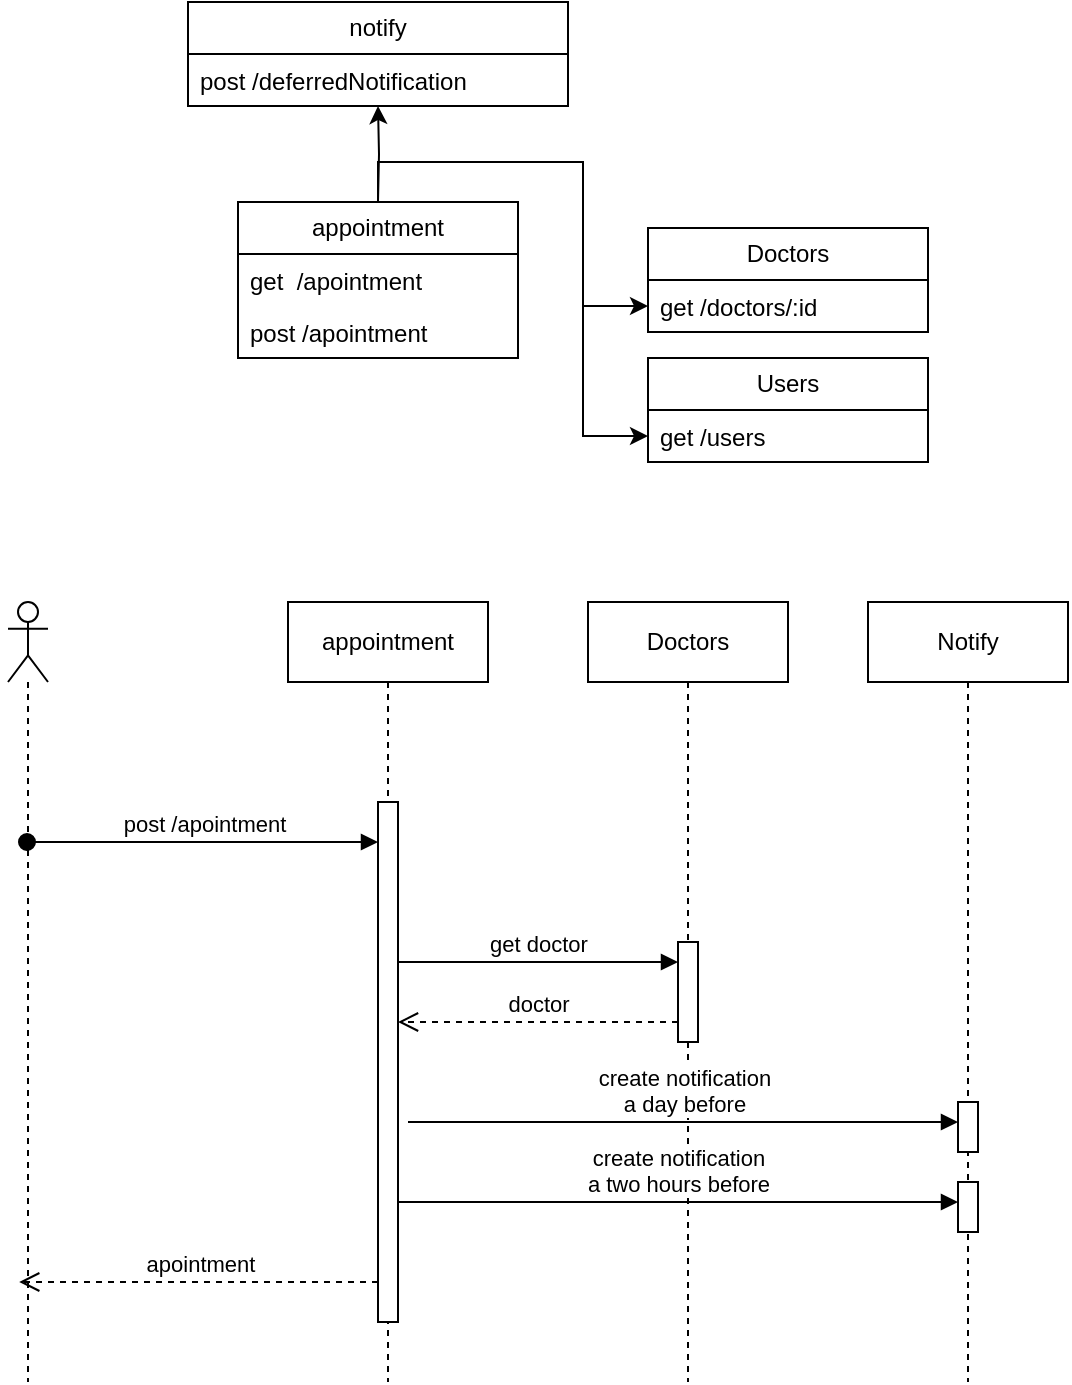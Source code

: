 <mxfile version="21.6.1" type="device">
  <diagram name="Page-1" id="6fYVoDXcOzzUegBSnwxq">
    <mxGraphModel dx="819" dy="482" grid="1" gridSize="10" guides="1" tooltips="1" connect="1" arrows="1" fold="1" page="1" pageScale="1" pageWidth="850" pageHeight="1100" math="0" shadow="0">
      <root>
        <mxCell id="0" />
        <mxCell id="1" parent="0" />
        <mxCell id="NtnkKfjpCND8VINaP71_-1" value="appointment" style="swimlane;fontStyle=0;childLayout=stackLayout;horizontal=1;startSize=26;fillColor=none;horizontalStack=0;resizeParent=1;resizeParentMax=0;resizeLast=0;collapsible=1;marginBottom=0;whiteSpace=wrap;html=1;" parent="1" vertex="1">
          <mxGeometry x="175" y="170" width="140" height="78" as="geometry" />
        </mxCell>
        <mxCell id="NtnkKfjpCND8VINaP71_-2" value="get&amp;nbsp; /apointment" style="text;strokeColor=none;fillColor=none;align=left;verticalAlign=top;spacingLeft=4;spacingRight=4;overflow=hidden;rotatable=0;points=[[0,0.5],[1,0.5]];portConstraint=eastwest;whiteSpace=wrap;html=1;" parent="NtnkKfjpCND8VINaP71_-1" vertex="1">
          <mxGeometry y="26" width="140" height="26" as="geometry" />
        </mxCell>
        <mxCell id="NtnkKfjpCND8VINaP71_-3" value="post /apointment" style="text;strokeColor=none;fillColor=none;align=left;verticalAlign=top;spacingLeft=4;spacingRight=4;overflow=hidden;rotatable=0;points=[[0,0.5],[1,0.5]];portConstraint=eastwest;whiteSpace=wrap;html=1;" parent="NtnkKfjpCND8VINaP71_-1" vertex="1">
          <mxGeometry y="52" width="140" height="26" as="geometry" />
        </mxCell>
        <mxCell id="NtnkKfjpCND8VINaP71_-5" value="notify" style="swimlane;fontStyle=0;childLayout=stackLayout;horizontal=1;startSize=26;horizontalStack=0;resizeParent=1;resizeParentMax=0;resizeLast=0;collapsible=1;marginBottom=0;whiteSpace=wrap;html=1;fillColor=none;" parent="1" vertex="1">
          <mxGeometry x="150" y="70" width="190" height="52" as="geometry" />
        </mxCell>
        <mxCell id="NtnkKfjpCND8VINaP71_-6" value="post /deferredNotification" style="text;strokeColor=none;fillColor=none;align=left;verticalAlign=top;spacingLeft=4;spacingRight=4;overflow=hidden;rotatable=0;points=[[0,0.5],[1,0.5]];portConstraint=eastwest;whiteSpace=wrap;html=1;" parent="NtnkKfjpCND8VINaP71_-5" vertex="1">
          <mxGeometry y="26" width="190" height="26" as="geometry" />
        </mxCell>
        <mxCell id="NtnkKfjpCND8VINaP71_-19" style="rounded=0;orthogonalLoop=1;jettySize=auto;html=1;edgeStyle=orthogonalEdgeStyle;exitX=0.5;exitY=0;exitDx=0;exitDy=0;" parent="1" source="NtnkKfjpCND8VINaP71_-1" target="NtnkKfjpCND8VINaP71_-16" edge="1">
          <mxGeometry relative="1" as="geometry">
            <mxPoint x="220" y="252.0" as="sourcePoint" />
          </mxGeometry>
        </mxCell>
        <mxCell id="NtnkKfjpCND8VINaP71_-15" value="Doctors" style="swimlane;fontStyle=0;childLayout=stackLayout;horizontal=1;startSize=26;fillColor=none;horizontalStack=0;resizeParent=1;resizeParentMax=0;resizeLast=0;collapsible=1;marginBottom=0;whiteSpace=wrap;html=1;" parent="1" vertex="1">
          <mxGeometry x="380" y="183" width="140" height="52" as="geometry" />
        </mxCell>
        <mxCell id="NtnkKfjpCND8VINaP71_-16" value="get /doctors/:id" style="text;strokeColor=none;fillColor=none;align=left;verticalAlign=top;spacingLeft=4;spacingRight=4;overflow=hidden;rotatable=0;points=[[0,0.5],[1,0.5]];portConstraint=eastwest;whiteSpace=wrap;html=1;" parent="NtnkKfjpCND8VINaP71_-15" vertex="1">
          <mxGeometry y="26" width="140" height="26" as="geometry" />
        </mxCell>
        <mxCell id="NtnkKfjpCND8VINaP71_-29" value="Users" style="swimlane;fontStyle=0;childLayout=stackLayout;horizontal=1;startSize=26;fillColor=none;horizontalStack=0;resizeParent=1;resizeParentMax=0;resizeLast=0;collapsible=1;marginBottom=0;whiteSpace=wrap;html=1;" parent="1" vertex="1">
          <mxGeometry x="380" y="248" width="140" height="52" as="geometry" />
        </mxCell>
        <mxCell id="NtnkKfjpCND8VINaP71_-30" value="get /users" style="text;strokeColor=none;fillColor=none;align=left;verticalAlign=top;spacingLeft=4;spacingRight=4;overflow=hidden;rotatable=0;points=[[0,0.5],[1,0.5]];portConstraint=eastwest;whiteSpace=wrap;html=1;" parent="NtnkKfjpCND8VINaP71_-29" vertex="1">
          <mxGeometry y="26" width="140" height="26" as="geometry" />
        </mxCell>
        <mxCell id="NtnkKfjpCND8VINaP71_-13" style="edgeStyle=orthogonalEdgeStyle;rounded=0;orthogonalLoop=1;jettySize=auto;html=1;" parent="1" target="NtnkKfjpCND8VINaP71_-5" edge="1">
          <mxGeometry relative="1" as="geometry">
            <mxPoint x="245" y="170" as="sourcePoint" />
            <mxPoint x="120" y="235" as="targetPoint" />
          </mxGeometry>
        </mxCell>
        <mxCell id="weQGU9FoBs4hJvrQAZIo-8" value="appointment" style="shape=umlLifeline;perimeter=lifelinePerimeter;whiteSpace=wrap;html=1;container=1;dropTarget=0;collapsible=0;recursiveResize=0;outlineConnect=0;portConstraint=eastwest;newEdgeStyle={&quot;edgeStyle&quot;:&quot;elbowEdgeStyle&quot;,&quot;elbow&quot;:&quot;vertical&quot;,&quot;curved&quot;:0,&quot;rounded&quot;:0};fillColor=none;" parent="1" vertex="1">
          <mxGeometry x="200" y="370" width="100" height="390" as="geometry" />
        </mxCell>
        <mxCell id="weQGU9FoBs4hJvrQAZIo-10" value="" style="html=1;points=[];perimeter=orthogonalPerimeter;outlineConnect=0;targetShapes=umlLifeline;portConstraint=eastwest;newEdgeStyle={&quot;edgeStyle&quot;:&quot;elbowEdgeStyle&quot;,&quot;elbow&quot;:&quot;vertical&quot;,&quot;curved&quot;:0,&quot;rounded&quot;:0};" parent="weQGU9FoBs4hJvrQAZIo-8" vertex="1">
          <mxGeometry x="45" y="100" width="10" height="260" as="geometry" />
        </mxCell>
        <mxCell id="weQGU9FoBs4hJvrQAZIo-9" value="" style="shape=umlLifeline;perimeter=lifelinePerimeter;whiteSpace=wrap;html=1;container=1;dropTarget=0;collapsible=0;recursiveResize=0;outlineConnect=0;portConstraint=eastwest;newEdgeStyle={&quot;edgeStyle&quot;:&quot;elbowEdgeStyle&quot;,&quot;elbow&quot;:&quot;vertical&quot;,&quot;curved&quot;:0,&quot;rounded&quot;:0};participant=umlActor;" parent="1" vertex="1">
          <mxGeometry x="60" y="370" width="20" height="390" as="geometry" />
        </mxCell>
        <mxCell id="weQGU9FoBs4hJvrQAZIo-11" value="post /apointment" style="html=1;verticalAlign=bottom;startArrow=oval;endArrow=block;startSize=8;edgeStyle=elbowEdgeStyle;elbow=vertical;curved=0;rounded=0;" parent="1" edge="1">
          <mxGeometry relative="1" as="geometry">
            <mxPoint x="69.5" y="490" as="sourcePoint" />
            <mxPoint x="245" y="490" as="targetPoint" />
          </mxGeometry>
        </mxCell>
        <mxCell id="weQGU9FoBs4hJvrQAZIo-12" value="Doctors" style="shape=umlLifeline;perimeter=lifelinePerimeter;whiteSpace=wrap;html=1;container=1;dropTarget=0;collapsible=0;recursiveResize=0;outlineConnect=0;portConstraint=eastwest;newEdgeStyle={&quot;edgeStyle&quot;:&quot;elbowEdgeStyle&quot;,&quot;elbow&quot;:&quot;vertical&quot;,&quot;curved&quot;:0,&quot;rounded&quot;:0};fillColor=none;" parent="1" vertex="1">
          <mxGeometry x="350" y="370" width="100" height="390" as="geometry" />
        </mxCell>
        <mxCell id="weQGU9FoBs4hJvrQAZIo-15" value="" style="html=1;points=[];perimeter=orthogonalPerimeter;outlineConnect=0;targetShapes=umlLifeline;portConstraint=eastwest;newEdgeStyle={&quot;edgeStyle&quot;:&quot;elbowEdgeStyle&quot;,&quot;elbow&quot;:&quot;vertical&quot;,&quot;curved&quot;:0,&quot;rounded&quot;:0};" parent="weQGU9FoBs4hJvrQAZIo-12" vertex="1">
          <mxGeometry x="45" y="170" width="10" height="50" as="geometry" />
        </mxCell>
        <mxCell id="weQGU9FoBs4hJvrQAZIo-16" value="get doctor" style="html=1;verticalAlign=bottom;endArrow=block;edgeStyle=elbowEdgeStyle;elbow=vertical;curved=0;rounded=0;" parent="1" source="weQGU9FoBs4hJvrQAZIo-10" target="weQGU9FoBs4hJvrQAZIo-15" edge="1">
          <mxGeometry relative="1" as="geometry">
            <mxPoint x="450" y="530" as="sourcePoint" />
            <Array as="points">
              <mxPoint x="340" y="550" />
            </Array>
          </mxGeometry>
        </mxCell>
        <mxCell id="weQGU9FoBs4hJvrQAZIo-17" value="doctor" style="html=1;verticalAlign=bottom;endArrow=open;dashed=1;endSize=8;edgeStyle=elbowEdgeStyle;elbow=vertical;curved=0;rounded=0;" parent="1" edge="1">
          <mxGeometry relative="1" as="geometry">
            <mxPoint x="255" y="580" as="targetPoint" />
            <mxPoint x="395" y="580" as="sourcePoint" />
          </mxGeometry>
        </mxCell>
        <mxCell id="weQGU9FoBs4hJvrQAZIo-18" value="Notify" style="shape=umlLifeline;perimeter=lifelinePerimeter;whiteSpace=wrap;html=1;container=1;dropTarget=0;collapsible=0;recursiveResize=0;outlineConnect=0;portConstraint=eastwest;newEdgeStyle={&quot;edgeStyle&quot;:&quot;elbowEdgeStyle&quot;,&quot;elbow&quot;:&quot;vertical&quot;,&quot;curved&quot;:0,&quot;rounded&quot;:0};fillColor=none;" parent="1" vertex="1">
          <mxGeometry x="490" y="370" width="100" height="390" as="geometry" />
        </mxCell>
        <mxCell id="weQGU9FoBs4hJvrQAZIo-19" value="" style="html=1;points=[];perimeter=orthogonalPerimeter;outlineConnect=0;targetShapes=umlLifeline;portConstraint=eastwest;newEdgeStyle={&quot;edgeStyle&quot;:&quot;elbowEdgeStyle&quot;,&quot;elbow&quot;:&quot;vertical&quot;,&quot;curved&quot;:0,&quot;rounded&quot;:0};" parent="weQGU9FoBs4hJvrQAZIo-18" vertex="1">
          <mxGeometry x="45" y="250" width="10" height="25" as="geometry" />
        </mxCell>
        <mxCell id="7EY8_wTJ_FT-RABBMJMo-9" value="" style="html=1;points=[];perimeter=orthogonalPerimeter;outlineConnect=0;targetShapes=umlLifeline;portConstraint=eastwest;newEdgeStyle={&quot;edgeStyle&quot;:&quot;elbowEdgeStyle&quot;,&quot;elbow&quot;:&quot;vertical&quot;,&quot;curved&quot;:0,&quot;rounded&quot;:0};" vertex="1" parent="weQGU9FoBs4hJvrQAZIo-18">
          <mxGeometry x="45" y="290" width="10" height="25" as="geometry" />
        </mxCell>
        <mxCell id="7EY8_wTJ_FT-RABBMJMo-3" value="create notification&lt;br&gt;a day before" style="html=1;verticalAlign=bottom;endArrow=block;edgeStyle=elbowEdgeStyle;elbow=vertical;curved=0;rounded=0;" edge="1" parent="1" target="weQGU9FoBs4hJvrQAZIo-19">
          <mxGeometry relative="1" as="geometry">
            <mxPoint x="260" y="630" as="sourcePoint" />
            <Array as="points">
              <mxPoint x="355" y="630" />
            </Array>
            <mxPoint x="500" y="630" as="targetPoint" />
          </mxGeometry>
        </mxCell>
        <mxCell id="7EY8_wTJ_FT-RABBMJMo-4" value="create notification&lt;br style=&quot;border-color: var(--border-color);&quot;&gt;a two hours&amp;nbsp;before" style="html=1;verticalAlign=bottom;endArrow=block;edgeStyle=elbowEdgeStyle;elbow=vertical;curved=0;rounded=0;" edge="1" parent="1" target="7EY8_wTJ_FT-RABBMJMo-9">
          <mxGeometry relative="1" as="geometry">
            <mxPoint x="255" y="670" as="sourcePoint" />
            <Array as="points">
              <mxPoint x="355" y="670" />
            </Array>
            <mxPoint x="535" y="670" as="targetPoint" />
          </mxGeometry>
        </mxCell>
        <mxCell id="7EY8_wTJ_FT-RABBMJMo-5" style="edgeStyle=orthogonalEdgeStyle;rounded=0;orthogonalLoop=1;jettySize=auto;html=1;exitX=0.5;exitY=0;exitDx=0;exitDy=0;entryX=0;entryY=0.5;entryDx=0;entryDy=0;" edge="1" parent="1" source="NtnkKfjpCND8VINaP71_-1" target="NtnkKfjpCND8VINaP71_-30">
          <mxGeometry relative="1" as="geometry" />
        </mxCell>
        <mxCell id="7EY8_wTJ_FT-RABBMJMo-7" value="apointment" style="html=1;verticalAlign=bottom;endArrow=open;dashed=1;endSize=8;edgeStyle=elbowEdgeStyle;elbow=vertical;curved=0;rounded=0;" edge="1" parent="1">
          <mxGeometry relative="1" as="geometry">
            <mxPoint x="65.6" y="710" as="targetPoint" />
            <mxPoint x="245" y="710" as="sourcePoint" />
          </mxGeometry>
        </mxCell>
      </root>
    </mxGraphModel>
  </diagram>
</mxfile>
